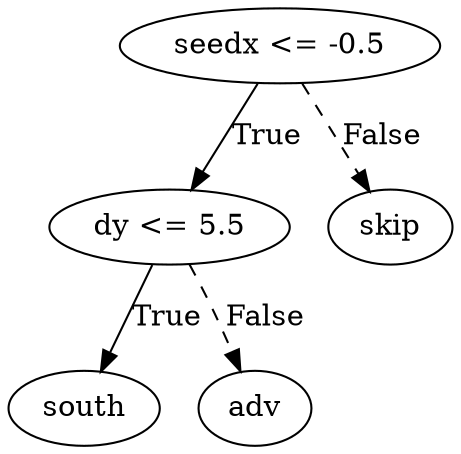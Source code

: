 digraph {
0 [label="seedx <= -0.5"];
1 [label="dy <= 5.5"];
2 [label="south"];
1 -> 2 [label="True"];
3 [label="adv"];
1 -> 3 [style="dashed", label="False"];
0 -> 1 [label="True"];
4 [label="skip"];
0 -> 4 [style="dashed", label="False"];

}